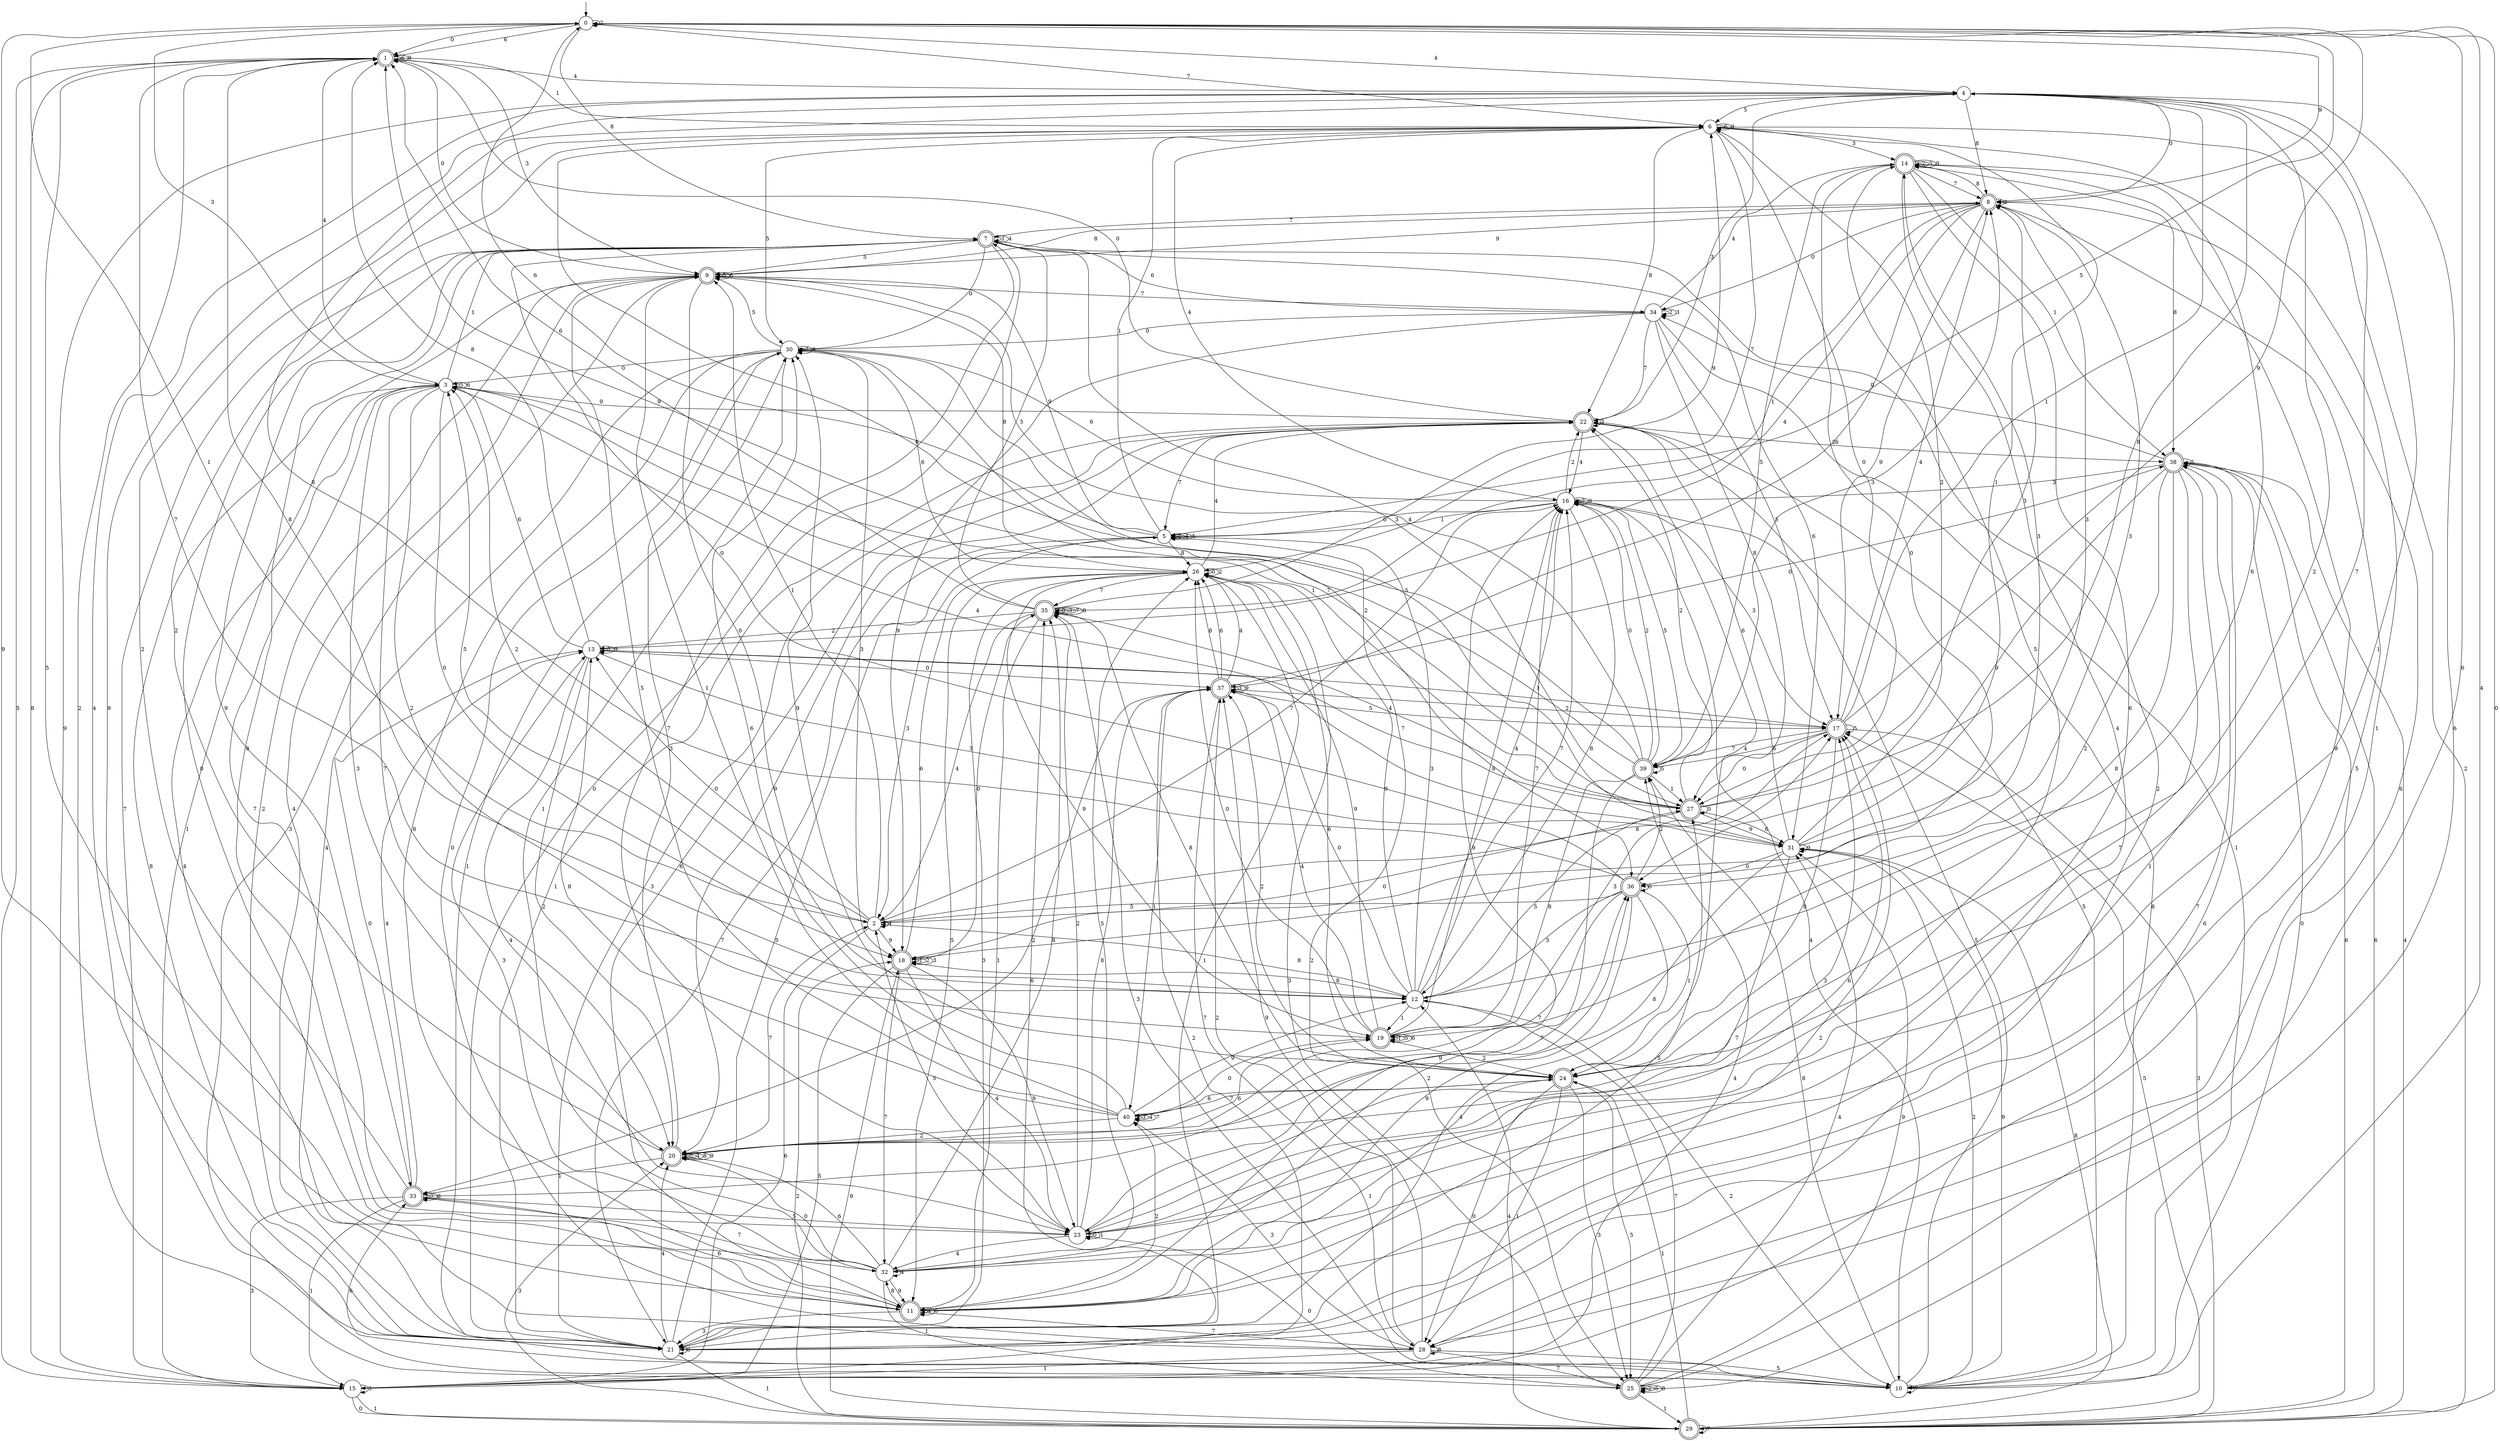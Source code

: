 digraph g {

	s0 [shape="circle" label="0"];
	s1 [shape="doublecircle" label="1"];
	s2 [shape="circle" label="2"];
	s3 [shape="circle" label="3"];
	s4 [shape="circle" label="4"];
	s5 [shape="circle" label="5"];
	s6 [shape="circle" label="6"];
	s7 [shape="doublecircle" label="7"];
	s8 [shape="doublecircle" label="8"];
	s9 [shape="doublecircle" label="9"];
	s10 [shape="circle" label="10"];
	s11 [shape="doublecircle" label="11"];
	s12 [shape="circle" label="12"];
	s13 [shape="circle" label="13"];
	s14 [shape="doublecircle" label="14"];
	s15 [shape="circle" label="15"];
	s16 [shape="circle" label="16"];
	s17 [shape="doublecircle" label="17"];
	s18 [shape="doublecircle" label="18"];
	s19 [shape="doublecircle" label="19"];
	s20 [shape="doublecircle" label="20"];
	s21 [shape="circle" label="21"];
	s22 [shape="doublecircle" label="22"];
	s23 [shape="circle" label="23"];
	s24 [shape="doublecircle" label="24"];
	s25 [shape="doublecircle" label="25"];
	s26 [shape="circle" label="26"];
	s27 [shape="doublecircle" label="27"];
	s28 [shape="circle" label="28"];
	s29 [shape="doublecircle" label="29"];
	s30 [shape="circle" label="30"];
	s31 [shape="circle" label="31"];
	s32 [shape="circle" label="32"];
	s33 [shape="doublecircle" label="33"];
	s34 [shape="circle" label="34"];
	s35 [shape="doublecircle" label="35"];
	s36 [shape="doublecircle" label="36"];
	s37 [shape="doublecircle" label="37"];
	s38 [shape="doublecircle" label="38"];
	s39 [shape="doublecircle" label="39"];
	s40 [shape="circle" label="40"];
	s0 -> s1 [label="0"];
	s0 -> s2 [label="1"];
	s0 -> s0 [label="2"];
	s0 -> s3 [label="3"];
	s0 -> s4 [label="4"];
	s0 -> s5 [label="5"];
	s0 -> s1 [label="6"];
	s0 -> s6 [label="7"];
	s0 -> s7 [label="8"];
	s0 -> s8 [label="9"];
	s1 -> s9 [label="0"];
	s1 -> s6 [label="1"];
	s1 -> s10 [label="2"];
	s1 -> s9 [label="3"];
	s1 -> s4 [label="4"];
	s1 -> s11 [label="5"];
	s1 -> s1 [label="6"];
	s1 -> s12 [label="7"];
	s1 -> s12 [label="8"];
	s1 -> s1 [label="9"];
	s2 -> s13 [label="0"];
	s2 -> s9 [label="1"];
	s2 -> s3 [label="2"];
	s2 -> s14 [label="3"];
	s2 -> s2 [label="4"];
	s2 -> s3 [label="5"];
	s2 -> s15 [label="6"];
	s2 -> s16 [label="7"];
	s2 -> s17 [label="8"];
	s2 -> s18 [label="9"];
	s3 -> s18 [label="0"];
	s3 -> s7 [label="1"];
	s3 -> s19 [label="2"];
	s3 -> s20 [label="3"];
	s3 -> s1 [label="4"];
	s3 -> s3 [label="5"];
	s3 -> s3 [label="6"];
	s3 -> s20 [label="7"];
	s3 -> s21 [label="8"];
	s3 -> s22 [label="9"];
	s4 -> s8 [label="0"];
	s4 -> s23 [label="1"];
	s4 -> s24 [label="2"];
	s4 -> s22 [label="3"];
	s4 -> s21 [label="4"];
	s4 -> s6 [label="5"];
	s4 -> s25 [label="6"];
	s4 -> s24 [label="7"];
	s4 -> s8 [label="8"];
	s4 -> s21 [label="9"];
	s5 -> s5 [label="0"];
	s5 -> s6 [label="1"];
	s5 -> s25 [label="2"];
	s5 -> s2 [label="3"];
	s5 -> s5 [label="4"];
	s5 -> s5 [label="5"];
	s5 -> s0 [label="6"];
	s5 -> s21 [label="7"];
	s5 -> s26 [label="8"];
	s5 -> s9 [label="9"];
	s6 -> s27 [label="0"];
	s6 -> s28 [label="1"];
	s6 -> s29 [label="2"];
	s6 -> s14 [label="3"];
	s6 -> s16 [label="4"];
	s6 -> s30 [label="5"];
	s6 -> s6 [label="6"];
	s6 -> s26 [label="7"];
	s6 -> s22 [label="8"];
	s6 -> s6 [label="9"];
	s7 -> s30 [label="0"];
	s7 -> s7 [label="1"];
	s7 -> s28 [label="2"];
	s7 -> s27 [label="3"];
	s7 -> s7 [label="4"];
	s7 -> s9 [label="5"];
	s7 -> s31 [label="6"];
	s7 -> s23 [label="7"];
	s7 -> s32 [label="8"];
	s7 -> s33 [label="9"];
	s8 -> s34 [label="0"];
	s8 -> s35 [label="1"];
	s8 -> s8 [label="2"];
	s8 -> s36 [label="3"];
	s8 -> s13 [label="4"];
	s8 -> s21 [label="5"];
	s8 -> s37 [label="6"];
	s8 -> s7 [label="7"];
	s8 -> s14 [label="8"];
	s8 -> s17 [label="9"];
	s9 -> s12 [label="0"];
	s9 -> s15 [label="1"];
	s9 -> s21 [label="2"];
	s9 -> s10 [label="3"];
	s9 -> s21 [label="4"];
	s9 -> s9 [label="5"];
	s9 -> s9 [label="6"];
	s9 -> s34 [label="7"];
	s9 -> s8 [label="8"];
	s9 -> s8 [label="9"];
	s10 -> s38 [label="0"];
	s10 -> s30 [label="1"];
	s10 -> s31 [label="2"];
	s10 -> s35 [label="3"];
	s10 -> s0 [label="4"];
	s10 -> s16 [label="5"];
	s10 -> s33 [label="6"];
	s10 -> s10 [label="7"];
	s10 -> s39 [label="8"];
	s10 -> s31 [label="9"];
	s11 -> s7 [label="0"];
	s11 -> s24 [label="1"];
	s11 -> s40 [label="2"];
	s11 -> s21 [label="3"];
	s11 -> s11 [label="4"];
	s11 -> s27 [label="5"];
	s11 -> s11 [label="6"];
	s11 -> s28 [label="7"];
	s11 -> s32 [label="8"];
	s11 -> s0 [label="9"];
	s12 -> s37 [label="0"];
	s12 -> s19 [label="1"];
	s12 -> s10 [label="2"];
	s12 -> s5 [label="3"];
	s12 -> s16 [label="4"];
	s12 -> s27 [label="5"];
	s12 -> s14 [label="6"];
	s12 -> s16 [label="7"];
	s12 -> s2 [label="8"];
	s12 -> s26 [label="9"];
	s13 -> s37 [label="0"];
	s13 -> s17 [label="1"];
	s13 -> s20 [label="2"];
	s13 -> s31 [label="3"];
	s13 -> s23 [label="4"];
	s13 -> s13 [label="5"];
	s13 -> s3 [label="6"];
	s13 -> s27 [label="7"];
	s13 -> s1 [label="8"];
	s13 -> s13 [label="9"];
	s14 -> s18 [label="0"];
	s14 -> s38 [label="1"];
	s14 -> s14 [label="2"];
	s14 -> s14 [label="3"];
	s14 -> s11 [label="4"];
	s14 -> s39 [label="5"];
	s14 -> s32 [label="6"];
	s14 -> s8 [label="7"];
	s14 -> s38 [label="8"];
	s14 -> s14 [label="9"];
	s15 -> s29 [label="0"];
	s15 -> s29 [label="1"];
	s15 -> s37 [label="2"];
	s15 -> s15 [label="3"];
	s15 -> s39 [label="4"];
	s15 -> s1 [label="5"];
	s15 -> s38 [label="6"];
	s15 -> s7 [label="7"];
	s15 -> s1 [label="8"];
	s15 -> s4 [label="9"];
	s16 -> s5 [label="0"];
	s16 -> s5 [label="1"];
	s16 -> s22 [label="2"];
	s16 -> s17 [label="3"];
	s16 -> s10 [label="4"];
	s16 -> s39 [label="5"];
	s16 -> s30 [label="6"];
	s16 -> s16 [label="7"];
	s16 -> s12 [label="8"];
	s16 -> s16 [label="9"];
	s17 -> s27 [label="0"];
	s17 -> s4 [label="1"];
	s17 -> s37 [label="2"];
	s17 -> s29 [label="3"];
	s17 -> s8 [label="4"];
	s17 -> s17 [label="5"];
	s17 -> s39 [label="6"];
	s17 -> s39 [label="7"];
	s17 -> s24 [label="8"];
	s17 -> s0 [label="9"];
	s18 -> s35 [label="0"];
	s18 -> s18 [label="1"];
	s18 -> s18 [label="2"];
	s18 -> s18 [label="3"];
	s18 -> s23 [label="4"];
	s18 -> s15 [label="5"];
	s18 -> s26 [label="6"];
	s18 -> s32 [label="7"];
	s18 -> s12 [label="8"];
	s18 -> s23 [label="9"];
	s19 -> s26 [label="0"];
	s19 -> s19 [label="1"];
	s19 -> s24 [label="2"];
	s19 -> s17 [label="3"];
	s19 -> s37 [label="4"];
	s19 -> s19 [label="5"];
	s19 -> s19 [label="6"];
	s19 -> s16 [label="7"];
	s19 -> s16 [label="8"];
	s19 -> s26 [label="9"];
	s20 -> s20 [label="0"];
	s20 -> s33 [label="1"];
	s20 -> s6 [label="2"];
	s20 -> s30 [label="3"];
	s20 -> s20 [label="4"];
	s20 -> s14 [label="5"];
	s20 -> s19 [label="6"];
	s20 -> s2 [label="7"];
	s20 -> s20 [label="8"];
	s20 -> s20 [label="9"];
	s21 -> s7 [label="0"];
	s21 -> s29 [label="1"];
	s21 -> s17 [label="2"];
	s21 -> s22 [label="3"];
	s21 -> s20 [label="4"];
	s21 -> s5 [label="5"];
	s21 -> s35 [label="6"];
	s21 -> s38 [label="7"];
	s21 -> s21 [label="8"];
	s21 -> s14 [label="9"];
	s22 -> s1 [label="0"];
	s22 -> s21 [label="1"];
	s22 -> s38 [label="2"];
	s22 -> s22 [label="3"];
	s22 -> s16 [label="4"];
	s22 -> s10 [label="5"];
	s22 -> s11 [label="6"];
	s22 -> s5 [label="7"];
	s22 -> s10 [label="8"];
	s22 -> s20 [label="9"];
	s23 -> s23 [label="0"];
	s23 -> s23 [label="1"];
	s23 -> s35 [label="2"];
	s23 -> s17 [label="3"];
	s23 -> s32 [label="4"];
	s23 -> s2 [label="5"];
	s23 -> s17 [label="6"];
	s23 -> s3 [label="7"];
	s23 -> s37 [label="8"];
	s23 -> s36 [label="9"];
	s24 -> s28 [label="0"];
	s24 -> s28 [label="1"];
	s24 -> s37 [label="2"];
	s24 -> s25 [label="3"];
	s24 -> s22 [label="4"];
	s24 -> s25 [label="5"];
	s24 -> s40 [label="6"];
	s24 -> s40 [label="7"];
	s24 -> s35 [label="8"];
	s24 -> s30 [label="9"];
	s25 -> s23 [label="0"];
	s25 -> s29 [label="1"];
	s25 -> s25 [label="2"];
	s25 -> s26 [label="3"];
	s25 -> s31 [label="4"];
	s25 -> s25 [label="5"];
	s25 -> s8 [label="6"];
	s25 -> s12 [label="7"];
	s25 -> s25 [label="8"];
	s25 -> s31 [label="9"];
	s26 -> s26 [label="0"];
	s26 -> s21 [label="1"];
	s26 -> s26 [label="2"];
	s26 -> s21 [label="3"];
	s26 -> s22 [label="4"];
	s26 -> s11 [label="5"];
	s26 -> s24 [label="6"];
	s26 -> s35 [label="7"];
	s26 -> s9 [label="8"];
	s26 -> s19 [label="9"];
	s27 -> s18 [label="0"];
	s27 -> s3 [label="1"];
	s27 -> s22 [label="2"];
	s27 -> s8 [label="3"];
	s27 -> s35 [label="4"];
	s27 -> s27 [label="5"];
	s27 -> s31 [label="6"];
	s27 -> s3 [label="7"];
	s27 -> s4 [label="8"];
	s27 -> s31 [label="9"];
	s28 -> s30 [label="0"];
	s28 -> s15 [label="1"];
	s28 -> s37 [label="2"];
	s28 -> s40 [label="3"];
	s28 -> s3 [label="4"];
	s28 -> s10 [label="5"];
	s28 -> s0 [label="6"];
	s28 -> s25 [label="7"];
	s28 -> s28 [label="8"];
	s28 -> s37 [label="9"];
	s29 -> s0 [label="0"];
	s29 -> s24 [label="1"];
	s29 -> s18 [label="2"];
	s29 -> s20 [label="3"];
	s29 -> s12 [label="4"];
	s29 -> s17 [label="5"];
	s29 -> s38 [label="6"];
	s29 -> s29 [label="7"];
	s29 -> s31 [label="8"];
	s29 -> s18 [label="9"];
	s30 -> s3 [label="0"];
	s30 -> s32 [label="1"];
	s30 -> s36 [label="2"];
	s30 -> s18 [label="3"];
	s30 -> s21 [label="4"];
	s30 -> s9 [label="5"];
	s30 -> s26 [label="6"];
	s30 -> s30 [label="7"];
	s30 -> s11 [label="8"];
	s30 -> s30 [label="9"];
	s31 -> s36 [label="0"];
	s31 -> s6 [label="1"];
	s31 -> s6 [label="2"];
	s31 -> s8 [label="3"];
	s31 -> s3 [label="4"];
	s31 -> s30 [label="5"];
	s31 -> s22 [label="6"];
	s31 -> s23 [label="7"];
	s31 -> s20 [label="8"];
	s31 -> s31 [label="9"];
	s32 -> s20 [label="0"];
	s32 -> s25 [label="1"];
	s32 -> s36 [label="2"];
	s32 -> s13 [label="3"];
	s32 -> s32 [label="4"];
	s32 -> s26 [label="5"];
	s32 -> s20 [label="6"];
	s32 -> s33 [label="7"];
	s32 -> s35 [label="8"];
	s32 -> s11 [label="9"];
	s33 -> s13 [label="0"];
	s33 -> s15 [label="1"];
	s33 -> s6 [label="2"];
	s33 -> s15 [label="3"];
	s33 -> s13 [label="4"];
	s33 -> s23 [label="5"];
	s33 -> s11 [label="6"];
	s33 -> s33 [label="7"];
	s33 -> s33 [label="8"];
	s33 -> s16 [label="9"];
	s34 -> s30 [label="0"];
	s34 -> s10 [label="1"];
	s34 -> s34 [label="2"];
	s34 -> s34 [label="3"];
	s34 -> s14 [label="4"];
	s34 -> s17 [label="5"];
	s34 -> s7 [label="6"];
	s34 -> s22 [label="7"];
	s34 -> s27 [label="8"];
	s34 -> s18 [label="9"];
	s35 -> s35 [label="0"];
	s35 -> s11 [label="1"];
	s35 -> s13 [label="2"];
	s35 -> s35 [label="3"];
	s35 -> s2 [label="4"];
	s35 -> s7 [label="5"];
	s35 -> s1 [label="6"];
	s35 -> s35 [label="7"];
	s35 -> s35 [label="8"];
	s35 -> s6 [label="9"];
	s36 -> s7 [label="0"];
	s36 -> s24 [label="1"];
	s36 -> s39 [label="2"];
	s36 -> s12 [label="3"];
	s36 -> s21 [label="4"];
	s36 -> s2 [label="5"];
	s36 -> s36 [label="6"];
	s36 -> s20 [label="7"];
	s36 -> s4 [label="8"];
	s36 -> s11 [label="9"];
	s37 -> s38 [label="0"];
	s37 -> s40 [label="1"];
	s37 -> s33 [label="2"];
	s37 -> s37 [label="3"];
	s37 -> s26 [label="4"];
	s37 -> s17 [label="5"];
	s37 -> s26 [label="6"];
	s37 -> s28 [label="7"];
	s37 -> s26 [label="8"];
	s37 -> s37 [label="9"];
	s38 -> s34 [label="0"];
	s38 -> s32 [label="1"];
	s38 -> s19 [label="2"];
	s38 -> s16 [label="3"];
	s38 -> s29 [label="4"];
	s38 -> s38 [label="5"];
	s38 -> s29 [label="6"];
	s38 -> s23 [label="7"];
	s38 -> s24 [label="8"];
	s38 -> s36 [label="9"];
	s39 -> s16 [label="0"];
	s39 -> s27 [label="1"];
	s39 -> s16 [label="2"];
	s39 -> s8 [label="3"];
	s39 -> s9 [label="4"];
	s39 -> s39 [label="5"];
	s39 -> s6 [label="6"];
	s39 -> s11 [label="7"];
	s39 -> s19 [label="8"];
	s39 -> s1 [label="9"];
	s40 -> s19 [label="0"];
	s40 -> s9 [label="1"];
	s40 -> s20 [label="2"];
	s40 -> s40 [label="3"];
	s40 -> s40 [label="4"];
	s40 -> s9 [label="5"];
	s40 -> s30 [label="6"];
	s40 -> s40 [label="7"];
	s40 -> s13 [label="8"];
	s40 -> s12 [label="9"];

__start0 [label="" shape="none" width="0" height="0"];
__start0 -> s0;

}
